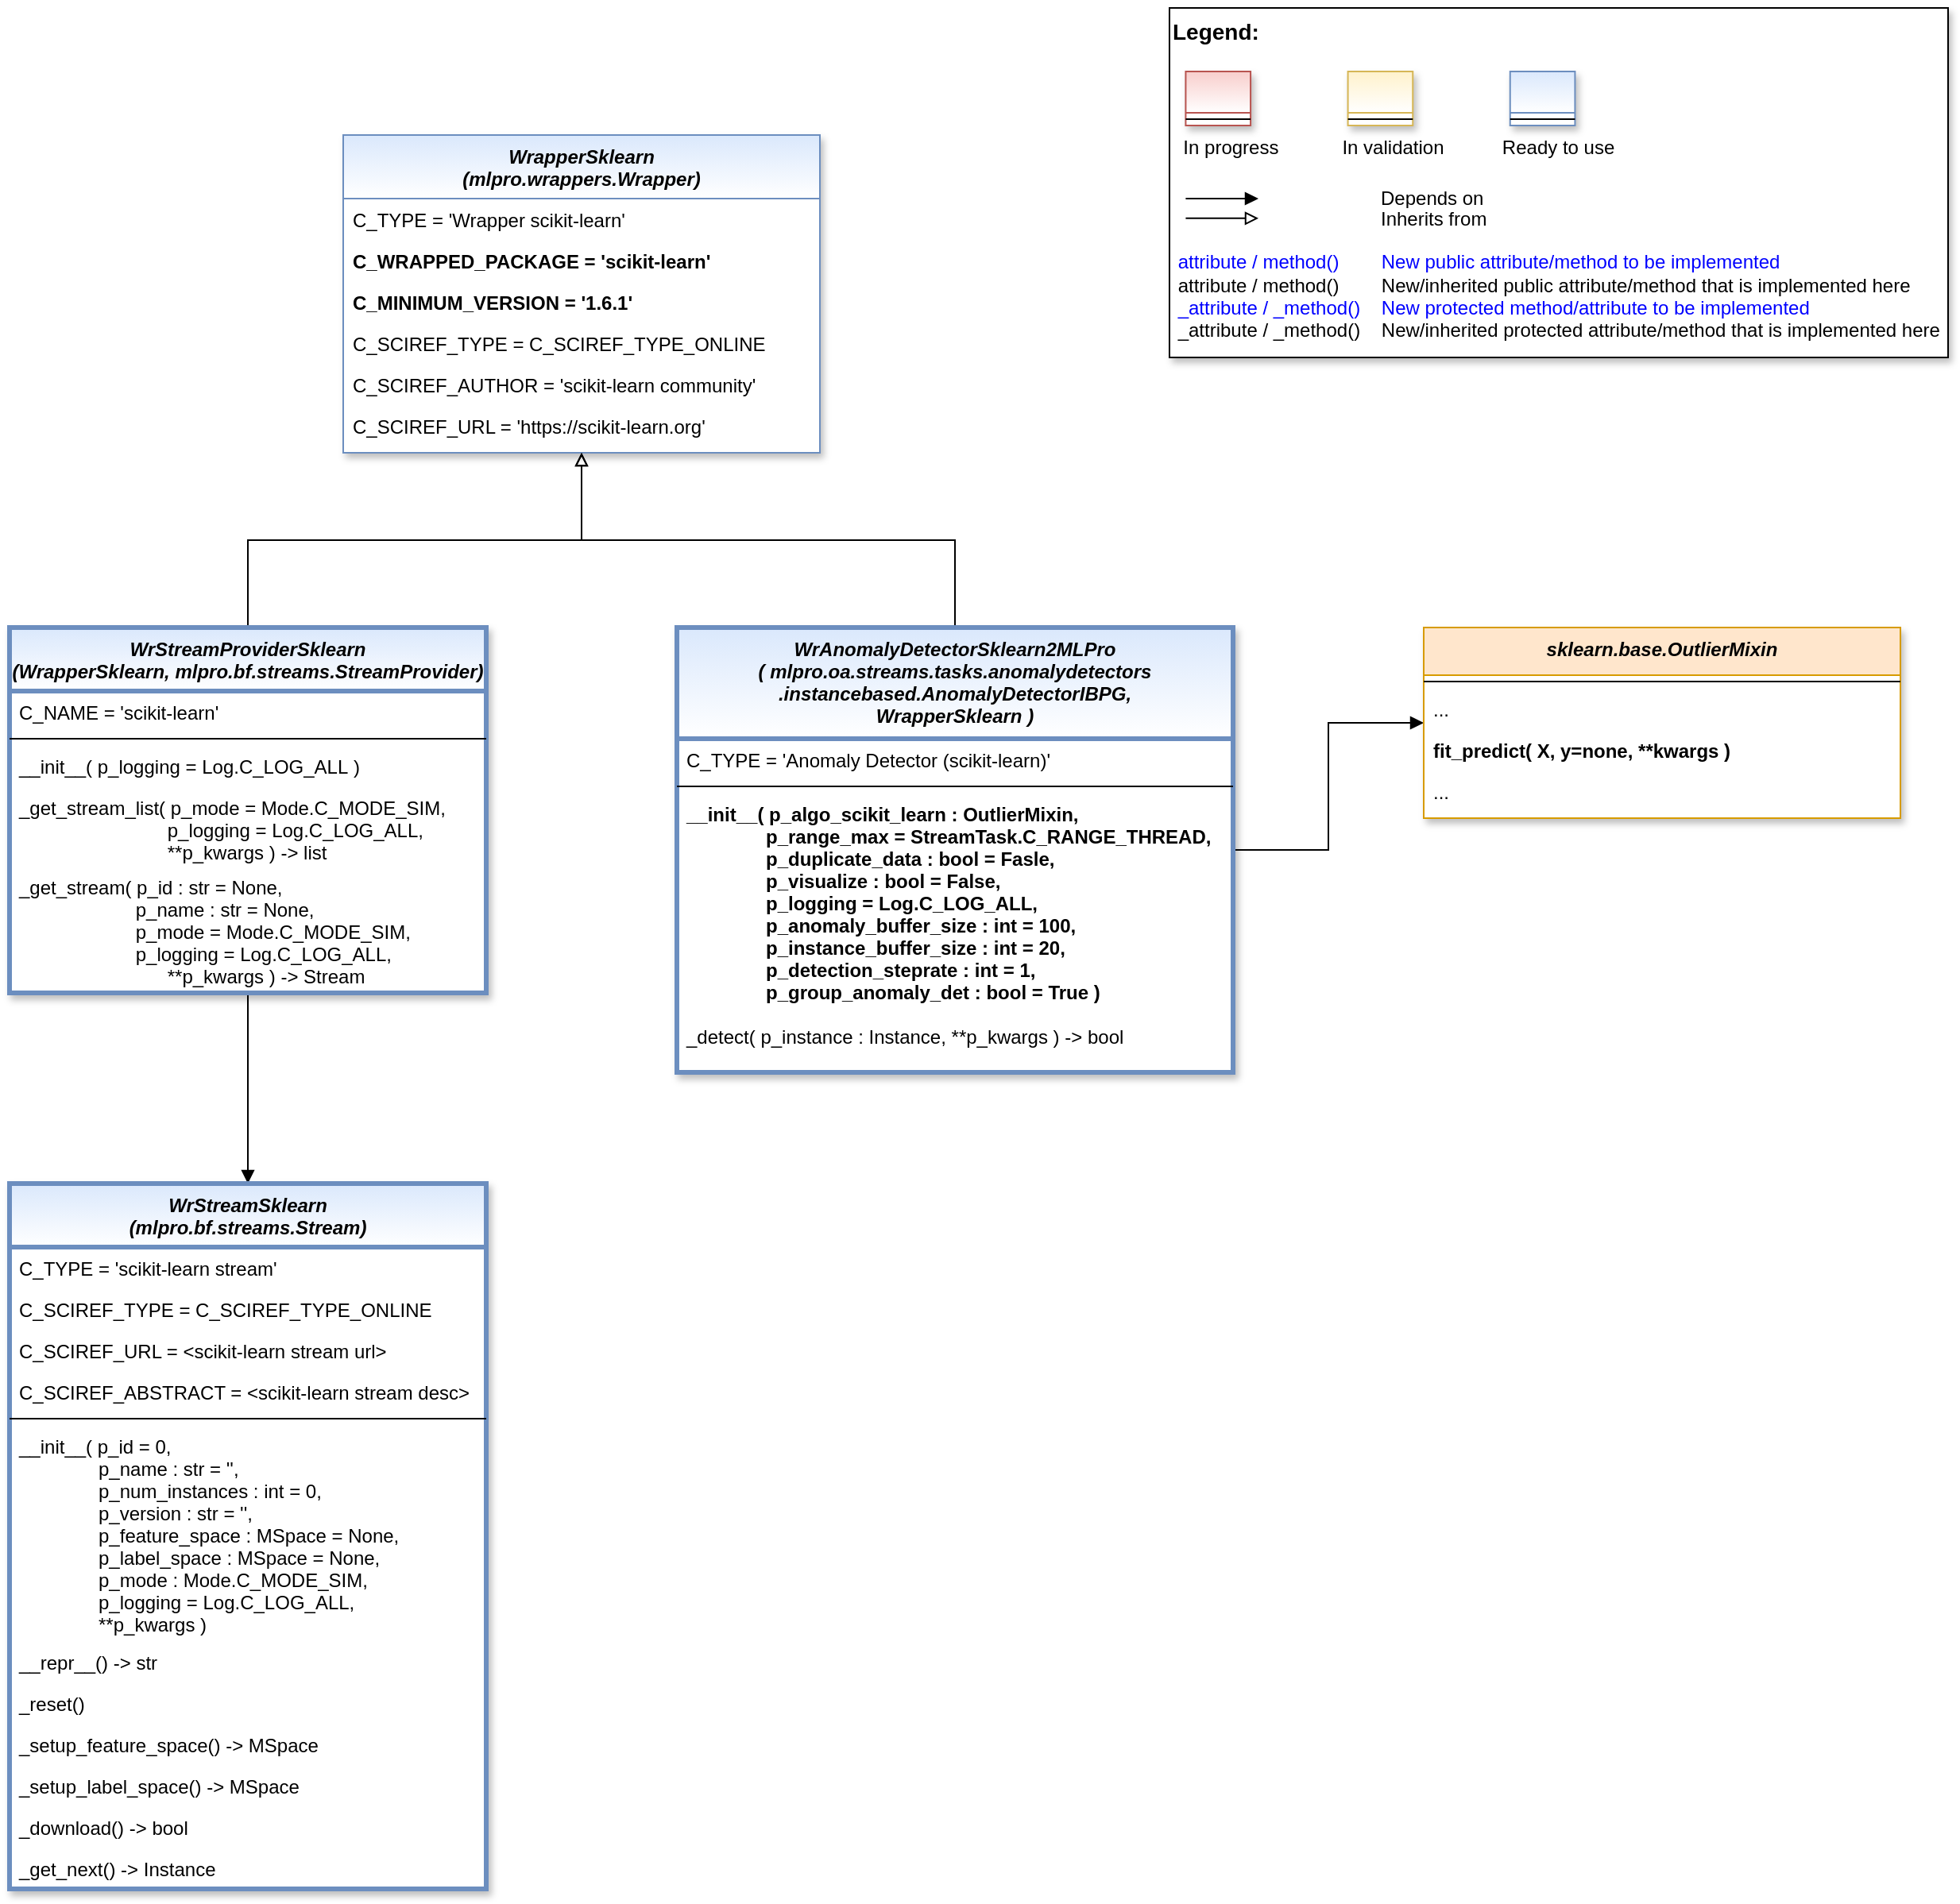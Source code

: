 <mxfile version="26.2.2">
  <diagram id="C5RBs43oDa-KdzZeNtuy" name="Page-1">
    <mxGraphModel dx="2878" dy="1242" grid="1" gridSize="10" guides="1" tooltips="1" connect="1" arrows="1" fold="1" page="1" pageScale="1" pageWidth="2336" pageHeight="1654" math="0" shadow="0">
      <root>
        <mxCell id="WIyWlLk6GJQsqaUBKTNV-0" />
        <mxCell id="WIyWlLk6GJQsqaUBKTNV-1" parent="WIyWlLk6GJQsqaUBKTNV-0" />
        <mxCell id="fcJVb3HREh7NScvAmxeq-0" value="" style="group" parent="WIyWlLk6GJQsqaUBKTNV-1" vertex="1" connectable="0">
          <mxGeometry x="770" y="40" width="490" height="220" as="geometry" />
        </mxCell>
        <mxCell id="fcJVb3HREh7NScvAmxeq-1" value="&lt;font color=&quot;#000000&quot; size=&quot;1&quot;&gt;&lt;b style=&quot;font-size: 14px&quot;&gt;Legend:&lt;br&gt;&lt;/b&gt;&lt;/font&gt;&lt;br&gt;&lt;br&gt;&lt;br&gt;&lt;font color=&quot;#0000ff&quot; style=&quot;font-size: 6px&quot;&gt;&lt;br&gt;&lt;/font&gt;&lt;span style=&quot;color: rgb(0 , 0 , 0)&quot;&gt;&lt;font style=&quot;font-size: 4px&quot;&gt;&amp;nbsp; &amp;nbsp;&lt;/font&gt;&amp;nbsp;In progress&amp;nbsp; &amp;nbsp; &amp;nbsp; &amp;nbsp; &amp;nbsp; &amp;nbsp; In validation&amp;nbsp; &amp;nbsp; &amp;nbsp; &amp;nbsp; &amp;nbsp; &amp;nbsp;Ready to use&lt;/span&gt;&lt;font color=&quot;#000000&quot;&gt;&amp;nbsp;&lt;br&gt;&lt;/font&gt;&lt;font color=&quot;#0000ff&quot;&gt;&lt;br&gt;&lt;br&gt;&lt;br&gt;&lt;br&gt;&amp;nbsp;attribute / method()&amp;nbsp; &amp;nbsp; &amp;nbsp; &amp;nbsp; New public attribute/method to be implemented&lt;/font&gt;&lt;br&gt;&lt;font color=&quot;#000000&quot;&gt;&amp;nbsp;&lt;/font&gt;&lt;font color=&quot;#000000&quot;&gt;attribute / method()&lt;span&gt; &lt;/span&gt;&amp;nbsp; &amp;nbsp; &amp;nbsp; &amp;nbsp;New/inherited public attribute/method that is implemented here&lt;br&gt;&lt;/font&gt;&lt;font color=&quot;#0000ff&quot;&gt;&amp;nbsp;_attribute /&amp;nbsp;&lt;/font&gt;&lt;font color=&quot;#0000ff&quot;&gt;_method()&amp;nbsp; &amp;nbsp; New protected method/attribute to be implemented&lt;/font&gt;&lt;br&gt;&lt;font color=&quot;#000000&quot;&gt;&amp;nbsp;_attribute / _method()&amp;nbsp; &amp;nbsp; New/inherited protected attribute/method that is implemented here&lt;br&gt;&lt;/font&gt;&lt;font color=&quot;#000000&quot;&gt;&lt;br&gt;&lt;br&gt;&lt;br&gt;&lt;br&gt;&lt;br&gt;&lt;/font&gt;" style="text;html=1;align=left;verticalAlign=top;whiteSpace=wrap;rounded=0;fontColor=#006600;strokeColor=#000000;shadow=1;fillColor=#ffffff;" parent="fcJVb3HREh7NScvAmxeq-0" vertex="1">
          <mxGeometry width="490.0" height="220" as="geometry" />
        </mxCell>
        <mxCell id="fcJVb3HREh7NScvAmxeq-2" value="Depends on" style="endArrow=block;html=1;labelPosition=right;verticalLabelPosition=middle;align=left;verticalAlign=middle;endFill=1;fontSize=12;" parent="fcJVb3HREh7NScvAmxeq-0" edge="1">
          <mxGeometry x="-1623.125" y="-2180" width="51.042" height="50" as="geometry">
            <mxPoint x="10.208" y="120.003" as="sourcePoint" />
            <mxPoint x="55.991" y="120.003" as="targetPoint" />
            <mxPoint x="98" as="offset" />
            <Array as="points">
              <mxPoint x="30.625" y="120" />
            </Array>
          </mxGeometry>
        </mxCell>
        <mxCell id="fcJVb3HREh7NScvAmxeq-3" value="Inherits from" style="endArrow=block;html=1;labelPosition=right;verticalLabelPosition=middle;align=left;verticalAlign=middle;endFill=0;fontSize=12;" parent="fcJVb3HREh7NScvAmxeq-0" edge="1">
          <mxGeometry x="-1623.125" y="-2180" width="51.042" height="50" as="geometry">
            <mxPoint x="10.208" y="132.385" as="sourcePoint" />
            <mxPoint x="55.991" y="132.385" as="targetPoint" />
            <mxPoint x="98" y="1" as="offset" />
          </mxGeometry>
        </mxCell>
        <mxCell id="fcJVb3HREh7NScvAmxeq-4" value="" style="swimlane;fontStyle=3;align=center;verticalAlign=top;childLayout=stackLayout;horizontal=1;startSize=26;horizontalStack=0;resizeParent=1;resizeLast=0;collapsible=1;marginBottom=0;rounded=0;shadow=1;strokeWidth=1;fillColor=#f8cecc;strokeColor=#b85450;gradientColor=#ffffff;swimlaneFillColor=#ffffff;" parent="fcJVb3HREh7NScvAmxeq-0" vertex="1">
          <mxGeometry x="10.208" y="40" width="40.833" height="34" as="geometry">
            <mxRectangle x="230" y="140" width="160" height="26" as="alternateBounds" />
          </mxGeometry>
        </mxCell>
        <mxCell id="fcJVb3HREh7NScvAmxeq-5" value="" style="line;html=1;strokeWidth=1;align=left;verticalAlign=middle;spacingTop=-1;spacingLeft=3;spacingRight=3;rotatable=0;labelPosition=right;points=[];portConstraint=eastwest;" parent="fcJVb3HREh7NScvAmxeq-4" vertex="1">
          <mxGeometry y="26" width="40.833" height="8" as="geometry" />
        </mxCell>
        <mxCell id="fcJVb3HREh7NScvAmxeq-6" value="" style="swimlane;fontStyle=3;align=center;verticalAlign=top;childLayout=stackLayout;horizontal=1;startSize=26;horizontalStack=0;resizeParent=1;resizeLast=0;collapsible=1;marginBottom=0;rounded=0;shadow=1;strokeWidth=1;fillColor=#fff2cc;strokeColor=#d6b656;gradientColor=#ffffff;swimlaneFillColor=#ffffff;" parent="fcJVb3HREh7NScvAmxeq-0" vertex="1">
          <mxGeometry x="112.292" y="40" width="40.833" height="34" as="geometry">
            <mxRectangle x="230" y="140" width="160" height="26" as="alternateBounds" />
          </mxGeometry>
        </mxCell>
        <mxCell id="fcJVb3HREh7NScvAmxeq-7" value="" style="line;html=1;strokeWidth=1;align=left;verticalAlign=middle;spacingTop=-1;spacingLeft=3;spacingRight=3;rotatable=0;labelPosition=right;points=[];portConstraint=eastwest;" parent="fcJVb3HREh7NScvAmxeq-6" vertex="1">
          <mxGeometry y="26" width="40.833" height="8" as="geometry" />
        </mxCell>
        <mxCell id="fcJVb3HREh7NScvAmxeq-8" value="" style="swimlane;fontStyle=3;align=center;verticalAlign=top;childLayout=stackLayout;horizontal=1;startSize=26;horizontalStack=0;resizeParent=1;resizeLast=0;collapsible=1;marginBottom=0;rounded=0;shadow=1;strokeWidth=1;fillColor=#dae8fc;strokeColor=#6c8ebf;gradientColor=#ffffff;swimlaneFillColor=#ffffff;" parent="fcJVb3HREh7NScvAmxeq-0" vertex="1">
          <mxGeometry x="214.375" y="40" width="40.833" height="34" as="geometry">
            <mxRectangle x="230" y="140" width="160" height="26" as="alternateBounds" />
          </mxGeometry>
        </mxCell>
        <mxCell id="fcJVb3HREh7NScvAmxeq-9" value="" style="line;html=1;strokeWidth=1;align=left;verticalAlign=middle;spacingTop=-1;spacingLeft=3;spacingRight=3;rotatable=0;labelPosition=right;points=[];portConstraint=eastwest;" parent="fcJVb3HREh7NScvAmxeq-8" vertex="1">
          <mxGeometry y="26" width="40.833" height="8" as="geometry" />
        </mxCell>
        <mxCell id="HtcaCpfgHtZqOqSdgNxK-12" value="WrapperSklearn&#xa;(mlpro.wrappers.Wrapper)" style="swimlane;fontStyle=3;align=center;verticalAlign=top;childLayout=stackLayout;horizontal=1;startSize=40;horizontalStack=0;resizeParent=1;resizeLast=0;collapsible=1;marginBottom=0;rounded=0;shadow=1;strokeWidth=1;fillColor=#dae8fc;strokeColor=#6c8ebf;swimlaneFillColor=#ffffff;gradientColor=#FFFFFF;" parent="WIyWlLk6GJQsqaUBKTNV-1" vertex="1">
          <mxGeometry x="250" y="120" width="300" height="200" as="geometry">
            <mxRectangle x="230" y="140" width="160" height="26" as="alternateBounds" />
          </mxGeometry>
        </mxCell>
        <mxCell id="HtcaCpfgHtZqOqSdgNxK-24" value="C_TYPE = &#39;Wrapper scikit-learn&#39;" style="text;align=left;verticalAlign=top;spacingLeft=4;spacingRight=4;overflow=hidden;rotatable=0;points=[[0,0.5],[1,0.5]];portConstraint=eastwest;fontColor=default;" parent="HtcaCpfgHtZqOqSdgNxK-12" vertex="1">
          <mxGeometry y="40" width="300" height="26" as="geometry" />
        </mxCell>
        <mxCell id="HtcaCpfgHtZqOqSdgNxK-15" value="C_WRAPPED_PACKAGE = &#39;scikit-learn&#39;" style="text;align=left;verticalAlign=top;spacingLeft=4;spacingRight=4;overflow=hidden;rotatable=0;points=[[0,0.5],[1,0.5]];portConstraint=eastwest;fontColor=default;fontStyle=1" parent="HtcaCpfgHtZqOqSdgNxK-12" vertex="1">
          <mxGeometry y="66" width="300" height="26" as="geometry" />
        </mxCell>
        <mxCell id="HtcaCpfgHtZqOqSdgNxK-16" value="C_MINIMUM_VERSION = &#39;1.6.1&#39;" style="text;align=left;verticalAlign=top;spacingLeft=4;spacingRight=4;overflow=hidden;rotatable=0;points=[[0,0.5],[1,0.5]];portConstraint=eastwest;fontColor=default;fontStyle=1" parent="HtcaCpfgHtZqOqSdgNxK-12" vertex="1">
          <mxGeometry y="92" width="300" height="26" as="geometry" />
        </mxCell>
        <mxCell id="HtcaCpfgHtZqOqSdgNxK-25" value="C_SCIREF_TYPE = C_SCIREF_TYPE_ONLINE" style="text;align=left;verticalAlign=top;spacingLeft=4;spacingRight=4;overflow=hidden;rotatable=0;points=[[0,0.5],[1,0.5]];portConstraint=eastwest;fontColor=default;" parent="HtcaCpfgHtZqOqSdgNxK-12" vertex="1">
          <mxGeometry y="118" width="300" height="26" as="geometry" />
        </mxCell>
        <mxCell id="HtcaCpfgHtZqOqSdgNxK-26" value="C_SCIREF_AUTHOR = &#39;scikit-learn community&#39;" style="text;align=left;verticalAlign=top;spacingLeft=4;spacingRight=4;overflow=hidden;rotatable=0;points=[[0,0.5],[1,0.5]];portConstraint=eastwest;fontColor=default;" parent="HtcaCpfgHtZqOqSdgNxK-12" vertex="1">
          <mxGeometry y="144" width="300" height="26" as="geometry" />
        </mxCell>
        <mxCell id="HtcaCpfgHtZqOqSdgNxK-27" value="C_SCIREF_URL = &#39;https://scikit-learn.org&#39;" style="text;align=left;verticalAlign=top;spacingLeft=4;spacingRight=4;overflow=hidden;rotatable=0;points=[[0,0.5],[1,0.5]];portConstraint=eastwest;fontColor=default;" parent="HtcaCpfgHtZqOqSdgNxK-12" vertex="1">
          <mxGeometry y="170" width="300" height="26" as="geometry" />
        </mxCell>
        <mxCell id="6t1ZbA-6SGnzomNNY6Io-0" style="edgeStyle=orthogonalEdgeStyle;rounded=0;orthogonalLoop=1;jettySize=auto;html=1;fontColor=default;endArrow=block;endFill=1;" parent="WIyWlLk6GJQsqaUBKTNV-1" source="6t1ZbA-6SGnzomNNY6Io-1" target="6t1ZbA-6SGnzomNNY6Io-7" edge="1">
          <mxGeometry relative="1" as="geometry" />
        </mxCell>
        <mxCell id="6t1ZbA-6SGnzomNNY6Io-26" style="edgeStyle=orthogonalEdgeStyle;rounded=0;orthogonalLoop=1;jettySize=auto;html=1;endArrow=block;endFill=0;" parent="WIyWlLk6GJQsqaUBKTNV-1" source="6t1ZbA-6SGnzomNNY6Io-1" target="HtcaCpfgHtZqOqSdgNxK-12" edge="1">
          <mxGeometry relative="1" as="geometry" />
        </mxCell>
        <mxCell id="6t1ZbA-6SGnzomNNY6Io-1" value="WrStreamProviderSklearn&#xa;(WrapperSklearn, mlpro.bf.streams.StreamProvider)" style="swimlane;fontStyle=3;align=center;verticalAlign=top;childLayout=stackLayout;horizontal=1;startSize=40;horizontalStack=0;resizeParent=1;resizeLast=0;collapsible=1;marginBottom=0;rounded=0;shadow=1;strokeWidth=3;fillColor=#dae8fc;strokeColor=#6c8ebf;swimlaneFillColor=#ffffff;gradientColor=#FFFFFF;" parent="WIyWlLk6GJQsqaUBKTNV-1" vertex="1">
          <mxGeometry x="40" y="430" width="300" height="230" as="geometry">
            <mxRectangle x="230" y="140" width="160" height="26" as="alternateBounds" />
          </mxGeometry>
        </mxCell>
        <mxCell id="6t1ZbA-6SGnzomNNY6Io-2" value="C_NAME = &#39;scikit-learn&#39;" style="text;align=left;verticalAlign=top;spacingLeft=4;spacingRight=4;overflow=hidden;rotatable=0;points=[[0,0.5],[1,0.5]];portConstraint=eastwest;fontColor=default;" parent="6t1ZbA-6SGnzomNNY6Io-1" vertex="1">
          <mxGeometry y="40" width="300" height="26" as="geometry" />
        </mxCell>
        <mxCell id="6t1ZbA-6SGnzomNNY6Io-3" value="" style="line;html=1;strokeWidth=1;align=left;verticalAlign=middle;spacingTop=-1;spacingLeft=3;spacingRight=3;rotatable=0;labelPosition=right;points=[];portConstraint=eastwest;" parent="6t1ZbA-6SGnzomNNY6Io-1" vertex="1">
          <mxGeometry y="66" width="300" height="8" as="geometry" />
        </mxCell>
        <mxCell id="6t1ZbA-6SGnzomNNY6Io-4" value="__init__( p_logging = Log.C_LOG_ALL )" style="text;align=left;verticalAlign=top;spacingLeft=4;spacingRight=4;overflow=hidden;rotatable=0;points=[[0,0.5],[1,0.5]];portConstraint=eastwest;fontColor=default;" parent="6t1ZbA-6SGnzomNNY6Io-1" vertex="1">
          <mxGeometry y="74" width="300" height="26" as="geometry" />
        </mxCell>
        <mxCell id="6t1ZbA-6SGnzomNNY6Io-5" value="_get_stream_list( p_mode = Mode.C_MODE_SIM,&#xa;                            p_logging = Log.C_LOG_ALL,&#xa;                            **p_kwargs ) -&gt; list" style="text;align=left;verticalAlign=top;spacingLeft=4;spacingRight=4;overflow=hidden;rotatable=0;points=[[0,0.5],[1,0.5]];portConstraint=eastwest;fontColor=default;" parent="6t1ZbA-6SGnzomNNY6Io-1" vertex="1">
          <mxGeometry y="100" width="300" height="50" as="geometry" />
        </mxCell>
        <mxCell id="6t1ZbA-6SGnzomNNY6Io-6" value="_get_stream( p_id : str = None,&#xa;                      p_name : str = None,&#xa;                      p_mode = Mode.C_MODE_SIM,&#xa;                      p_logging = Log.C_LOG_ALL,&#xa;                            **p_kwargs ) -&gt; Stream" style="text;align=left;verticalAlign=top;spacingLeft=4;spacingRight=4;overflow=hidden;rotatable=0;points=[[0,0.5],[1,0.5]];portConstraint=eastwest;fontColor=default;" parent="6t1ZbA-6SGnzomNNY6Io-1" vertex="1">
          <mxGeometry y="150" width="300" height="80" as="geometry" />
        </mxCell>
        <mxCell id="6t1ZbA-6SGnzomNNY6Io-7" value="WrStreamSklearn&#xa;(mlpro.bf.streams.Stream)" style="swimlane;fontStyle=3;align=center;verticalAlign=top;childLayout=stackLayout;horizontal=1;startSize=40;horizontalStack=0;resizeParent=1;resizeLast=0;collapsible=1;marginBottom=0;rounded=0;shadow=1;strokeWidth=3;fillColor=#dae8fc;strokeColor=#6c8ebf;swimlaneFillColor=#ffffff;gradientColor=#FFFFFF;" parent="WIyWlLk6GJQsqaUBKTNV-1" vertex="1">
          <mxGeometry x="40" y="780" width="300" height="444" as="geometry">
            <mxRectangle x="230" y="140" width="160" height="26" as="alternateBounds" />
          </mxGeometry>
        </mxCell>
        <mxCell id="6t1ZbA-6SGnzomNNY6Io-8" value="C_TYPE = &#39;scikit-learn stream&#39;" style="text;align=left;verticalAlign=top;spacingLeft=4;spacingRight=4;overflow=hidden;rotatable=0;points=[[0,0.5],[1,0.5]];portConstraint=eastwest;fontColor=default;" parent="6t1ZbA-6SGnzomNNY6Io-7" vertex="1">
          <mxGeometry y="40" width="300" height="26" as="geometry" />
        </mxCell>
        <mxCell id="6t1ZbA-6SGnzomNNY6Io-9" value="C_SCIREF_TYPE = C_SCIREF_TYPE_ONLINE" style="text;align=left;verticalAlign=top;spacingLeft=4;spacingRight=4;overflow=hidden;rotatable=0;points=[[0,0.5],[1,0.5]];portConstraint=eastwest;fontColor=default;" parent="6t1ZbA-6SGnzomNNY6Io-7" vertex="1">
          <mxGeometry y="66" width="300" height="26" as="geometry" />
        </mxCell>
        <mxCell id="6t1ZbA-6SGnzomNNY6Io-10" value="C_SCIREF_URL = &lt;scikit-learn stream url&gt;" style="text;align=left;verticalAlign=top;spacingLeft=4;spacingRight=4;overflow=hidden;rotatable=0;points=[[0,0.5],[1,0.5]];portConstraint=eastwest;fontColor=default;" parent="6t1ZbA-6SGnzomNNY6Io-7" vertex="1">
          <mxGeometry y="92" width="300" height="26" as="geometry" />
        </mxCell>
        <mxCell id="6t1ZbA-6SGnzomNNY6Io-11" value="C_SCIREF_ABSTRACT = &lt;scikit-learn stream desc&gt;" style="text;align=left;verticalAlign=top;spacingLeft=4;spacingRight=4;overflow=hidden;rotatable=0;points=[[0,0.5],[1,0.5]];portConstraint=eastwest;fontColor=default;" parent="6t1ZbA-6SGnzomNNY6Io-7" vertex="1">
          <mxGeometry y="118" width="300" height="26" as="geometry" />
        </mxCell>
        <mxCell id="6t1ZbA-6SGnzomNNY6Io-12" value="" style="line;html=1;strokeWidth=1;align=left;verticalAlign=middle;spacingTop=-1;spacingLeft=3;spacingRight=3;rotatable=0;labelPosition=right;points=[];portConstraint=eastwest;" parent="6t1ZbA-6SGnzomNNY6Io-7" vertex="1">
          <mxGeometry y="144" width="300" height="8" as="geometry" />
        </mxCell>
        <mxCell id="6t1ZbA-6SGnzomNNY6Io-13" value="__init__( p_id = 0,&#xa;               p_name : str = &#39;&#39;,&#xa;               p_num_instances : int = 0,&#xa;               p_version : str = &#39;&#39;,&#xa;               p_feature_space : MSpace = None,&#xa;               p_label_space : MSpace = None,&#xa;               p_mode : Mode.C_MODE_SIM,&#xa;               p_logging = Log.C_LOG_ALL,&#xa;               **p_kwargs )" style="text;align=left;verticalAlign=top;spacingLeft=4;spacingRight=4;overflow=hidden;rotatable=0;points=[[0,0.5],[1,0.5]];portConstraint=eastwest;fontColor=default;" parent="6t1ZbA-6SGnzomNNY6Io-7" vertex="1">
          <mxGeometry y="152" width="300" height="136" as="geometry" />
        </mxCell>
        <mxCell id="6t1ZbA-6SGnzomNNY6Io-14" value="__repr__() -&gt; str" style="text;align=left;verticalAlign=top;spacingLeft=4;spacingRight=4;overflow=hidden;rotatable=0;points=[[0,0.5],[1,0.5]];portConstraint=eastwest;fontColor=default;" parent="6t1ZbA-6SGnzomNNY6Io-7" vertex="1">
          <mxGeometry y="288" width="300" height="26" as="geometry" />
        </mxCell>
        <mxCell id="6t1ZbA-6SGnzomNNY6Io-15" value="_reset()" style="text;align=left;verticalAlign=top;spacingLeft=4;spacingRight=4;overflow=hidden;rotatable=0;points=[[0,0.5],[1,0.5]];portConstraint=eastwest;fontColor=default;" parent="6t1ZbA-6SGnzomNNY6Io-7" vertex="1">
          <mxGeometry y="314" width="300" height="26" as="geometry" />
        </mxCell>
        <mxCell id="6t1ZbA-6SGnzomNNY6Io-16" value="_setup_feature_space() -&gt; MSpace" style="text;align=left;verticalAlign=top;spacingLeft=4;spacingRight=4;overflow=hidden;rotatable=0;points=[[0,0.5],[1,0.5]];portConstraint=eastwest;fontColor=default;" parent="6t1ZbA-6SGnzomNNY6Io-7" vertex="1">
          <mxGeometry y="340" width="300" height="26" as="geometry" />
        </mxCell>
        <mxCell id="6t1ZbA-6SGnzomNNY6Io-17" value="_setup_label_space() -&gt; MSpace" style="text;align=left;verticalAlign=top;spacingLeft=4;spacingRight=4;overflow=hidden;rotatable=0;points=[[0,0.5],[1,0.5]];portConstraint=eastwest;fontColor=default;" parent="6t1ZbA-6SGnzomNNY6Io-7" vertex="1">
          <mxGeometry y="366" width="300" height="26" as="geometry" />
        </mxCell>
        <mxCell id="6t1ZbA-6SGnzomNNY6Io-18" value="_download() -&gt; bool" style="text;align=left;verticalAlign=top;spacingLeft=4;spacingRight=4;overflow=hidden;rotatable=0;points=[[0,0.5],[1,0.5]];portConstraint=eastwest;fontColor=default;" parent="6t1ZbA-6SGnzomNNY6Io-7" vertex="1">
          <mxGeometry y="392" width="300" height="26" as="geometry" />
        </mxCell>
        <mxCell id="6t1ZbA-6SGnzomNNY6Io-19" value="_get_next() -&gt; Instance" style="text;align=left;verticalAlign=top;spacingLeft=4;spacingRight=4;overflow=hidden;rotatable=0;points=[[0,0.5],[1,0.5]];portConstraint=eastwest;fontColor=default;" parent="6t1ZbA-6SGnzomNNY6Io-7" vertex="1">
          <mxGeometry y="418" width="300" height="26" as="geometry" />
        </mxCell>
        <mxCell id="6t1ZbA-6SGnzomNNY6Io-27" style="edgeStyle=orthogonalEdgeStyle;rounded=0;orthogonalLoop=1;jettySize=auto;html=1;endArrow=block;endFill=0;" parent="WIyWlLk6GJQsqaUBKTNV-1" source="6t1ZbA-6SGnzomNNY6Io-20" target="HtcaCpfgHtZqOqSdgNxK-12" edge="1">
          <mxGeometry relative="1" as="geometry" />
        </mxCell>
        <mxCell id="6t1ZbA-6SGnzomNNY6Io-43" style="edgeStyle=orthogonalEdgeStyle;rounded=0;orthogonalLoop=1;jettySize=auto;html=1;endArrow=block;endFill=1;" parent="WIyWlLk6GJQsqaUBKTNV-1" source="6t1ZbA-6SGnzomNNY6Io-20" target="6t1ZbA-6SGnzomNNY6Io-34" edge="1">
          <mxGeometry relative="1" as="geometry" />
        </mxCell>
        <mxCell id="6t1ZbA-6SGnzomNNY6Io-20" value="WrAnomalyDetectorSklearn2MLPro&#xa;( mlpro.oa.streams.tasks.anomalydetectors&#xa;.instancebased.AnomalyDetectorIBPG,&#xa;WrapperSklearn )" style="swimlane;fontStyle=3;align=center;verticalAlign=top;childLayout=stackLayout;horizontal=1;startSize=70;horizontalStack=0;resizeParent=1;resizeLast=0;collapsible=1;marginBottom=0;rounded=0;shadow=1;strokeWidth=3;fillColor=#dae8fc;strokeColor=#6c8ebf;swimlaneFillColor=#ffffff;gradientColor=#FFFFFF;" parent="WIyWlLk6GJQsqaUBKTNV-1" vertex="1">
          <mxGeometry x="460" y="430" width="350" height="280" as="geometry">
            <mxRectangle x="640" y="160" width="160" height="26" as="alternateBounds" />
          </mxGeometry>
        </mxCell>
        <mxCell id="6t1ZbA-6SGnzomNNY6Io-21" value="C_TYPE = &#39;Anomaly Detector (scikit-learn)&#39;" style="text;align=left;verticalAlign=top;spacingLeft=4;spacingRight=4;overflow=hidden;rotatable=0;points=[[0,0.5],[1,0.5]];portConstraint=eastwest;fontColor=default;" parent="6t1ZbA-6SGnzomNNY6Io-20" vertex="1">
          <mxGeometry y="70" width="350" height="26" as="geometry" />
        </mxCell>
        <mxCell id="6t1ZbA-6SGnzomNNY6Io-22" value="" style="line;html=1;strokeWidth=1;align=left;verticalAlign=middle;spacingTop=-1;spacingLeft=3;spacingRight=3;rotatable=0;labelPosition=right;points=[];portConstraint=eastwest;" parent="6t1ZbA-6SGnzomNNY6Io-20" vertex="1">
          <mxGeometry y="96" width="350" height="8" as="geometry" />
        </mxCell>
        <mxCell id="6t1ZbA-6SGnzomNNY6Io-23" value="__init__( p_algo_scikit_learn : OutlierMixin,&#xa;               p_range_max = StreamTask.C_RANGE_THREAD,&#xa;               p_duplicate_data : bool = Fasle,&#xa;               p_visualize : bool = False,&#xa;               p_logging = Log.C_LOG_ALL,&#xa;               p_anomaly_buffer_size : int = 100,&#xa;               p_instance_buffer_size : int = 20,&#xa;               p_detection_steprate : int = 1,&#xa;               p_group_anomaly_det : bool = True )" style="text;align=left;verticalAlign=top;spacingLeft=4;spacingRight=4;overflow=hidden;rotatable=0;points=[[0,0.5],[1,0.5]];portConstraint=eastwest;fontColor=#000000;fillColor=none;labelBackgroundColor=default;fontStyle=1" parent="6t1ZbA-6SGnzomNNY6Io-20" vertex="1">
          <mxGeometry y="104" width="350" height="140" as="geometry" />
        </mxCell>
        <mxCell id="6t1ZbA-6SGnzomNNY6Io-25" value="_detect( p_instance : Instance, **p_kwargs ) -&gt; bool" style="text;align=left;verticalAlign=top;spacingLeft=4;spacingRight=4;overflow=hidden;rotatable=0;points=[[0,0.5],[1,0.5]];portConstraint=eastwest;fontColor=default;" parent="6t1ZbA-6SGnzomNNY6Io-20" vertex="1">
          <mxGeometry y="244" width="350" height="30" as="geometry" />
        </mxCell>
        <mxCell id="6t1ZbA-6SGnzomNNY6Io-34" value="sklearn.base.OutlierMixin" style="swimlane;fontStyle=3;align=center;verticalAlign=top;childLayout=stackLayout;horizontal=1;startSize=30;horizontalStack=0;resizeParent=1;resizeLast=0;collapsible=1;marginBottom=0;rounded=0;shadow=1;strokeWidth=1;fillColor=#ffe6cc;strokeColor=#d79b00;swimlaneFillColor=#ffffff;" parent="WIyWlLk6GJQsqaUBKTNV-1" vertex="1">
          <mxGeometry x="930" y="430" width="300" height="120" as="geometry">
            <mxRectangle x="230" y="140" width="160" height="26" as="alternateBounds" />
          </mxGeometry>
        </mxCell>
        <mxCell id="6t1ZbA-6SGnzomNNY6Io-36" value="" style="line;html=1;strokeWidth=1;align=left;verticalAlign=middle;spacingTop=-1;spacingLeft=3;spacingRight=3;rotatable=0;labelPosition=right;points=[];portConstraint=eastwest;" parent="6t1ZbA-6SGnzomNNY6Io-34" vertex="1">
          <mxGeometry y="30" width="300" height="8" as="geometry" />
        </mxCell>
        <mxCell id="6t1ZbA-6SGnzomNNY6Io-40" value="..." style="text;align=left;verticalAlign=top;spacingLeft=4;spacingRight=4;overflow=hidden;rotatable=0;points=[[0,0.5],[1,0.5]];portConstraint=eastwest;fontColor=default;" parent="6t1ZbA-6SGnzomNNY6Io-34" vertex="1">
          <mxGeometry y="38" width="300" height="26" as="geometry" />
        </mxCell>
        <mxCell id="6t1ZbA-6SGnzomNNY6Io-37" value="fit_predict( X, y=none, **kwargs )" style="text;align=left;verticalAlign=top;spacingLeft=4;spacingRight=4;overflow=hidden;rotatable=0;points=[[0,0.5],[1,0.5]];portConstraint=eastwest;fontColor=default;fontStyle=1" parent="6t1ZbA-6SGnzomNNY6Io-34" vertex="1">
          <mxGeometry y="64" width="300" height="26" as="geometry" />
        </mxCell>
        <mxCell id="6t1ZbA-6SGnzomNNY6Io-41" value="..." style="text;align=left;verticalAlign=top;spacingLeft=4;spacingRight=4;overflow=hidden;rotatable=0;points=[[0,0.5],[1,0.5]];portConstraint=eastwest;fontColor=default;" parent="6t1ZbA-6SGnzomNNY6Io-34" vertex="1">
          <mxGeometry y="90" width="300" height="26" as="geometry" />
        </mxCell>
        <mxCell id="6t1ZbA-6SGnzomNNY6Io-42" value="" style="shape=image;verticalLabelPosition=bottom;labelBackgroundColor=default;verticalAlign=top;aspect=fixed;imageAspect=0;image=https://scikit-learn.org/stable/_static/scikit-learn-logo-small.png;" parent="WIyWlLk6GJQsqaUBKTNV-1" vertex="1">
          <mxGeometry x="1168" y="435" width="55.17" height="20" as="geometry" />
        </mxCell>
      </root>
    </mxGraphModel>
  </diagram>
</mxfile>
